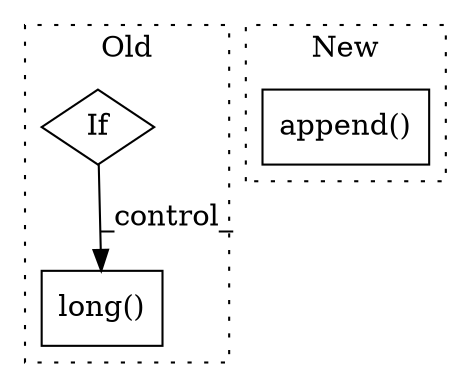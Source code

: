 digraph G {
subgraph cluster0 {
1 [label="long()" a="75" s="1740" l="38" shape="box"];
3 [label="If" a="96" s="1465" l="3" shape="diamond"];
label = "Old";
style="dotted";
}
subgraph cluster1 {
2 [label="append()" a="75" s="1581,1684" l="18,1" shape="box"];
label = "New";
style="dotted";
}
3 -> 1 [label="_control_"];
}